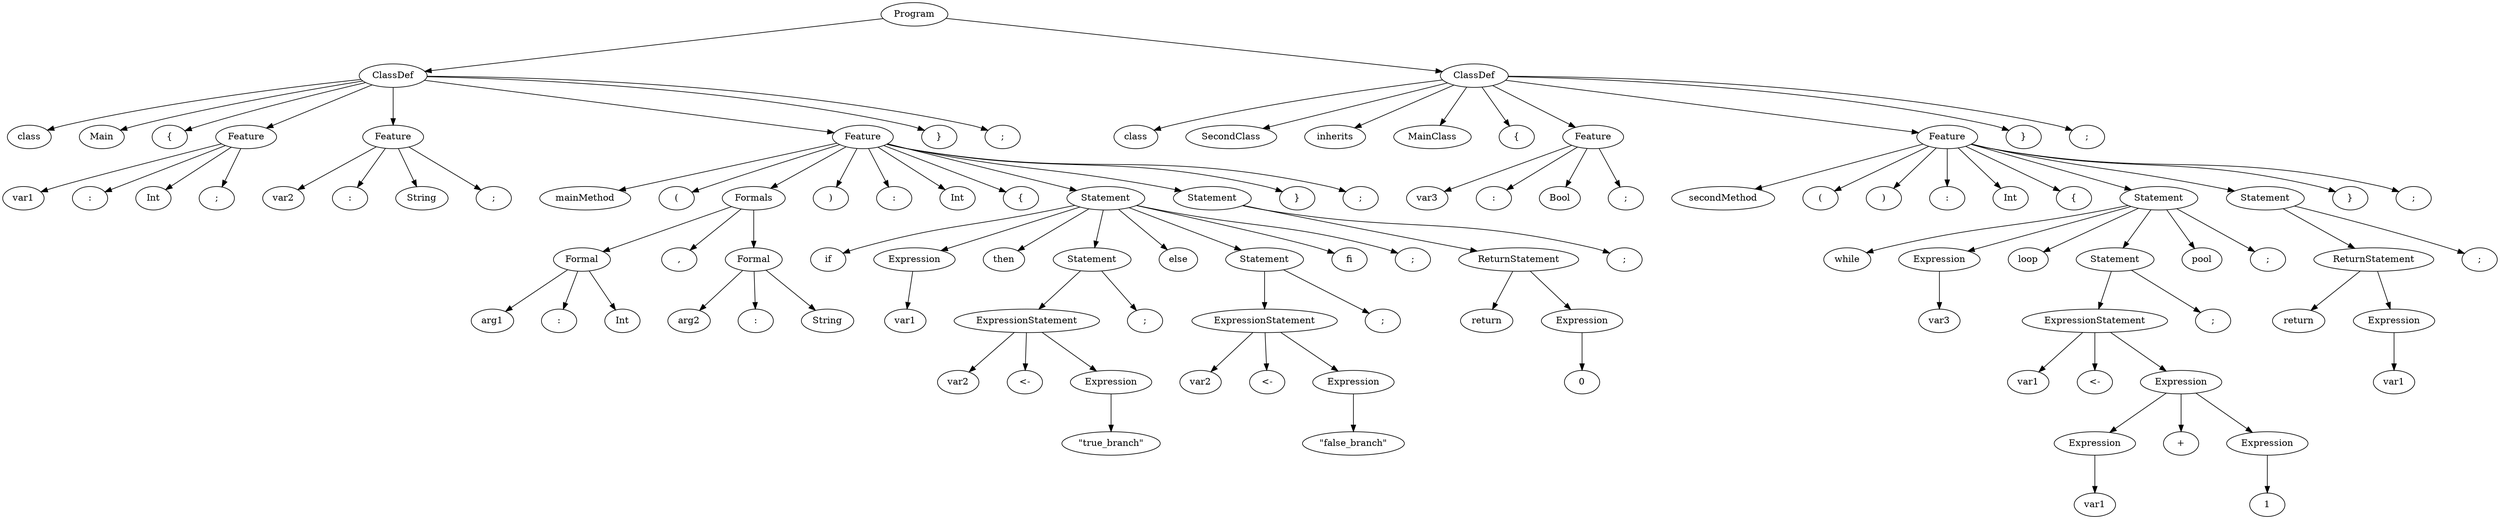 digraph tree {
rankdir=TB;
nodesep=0.6;
ranksep=0.8;
    "Program_2796501280000" [label="Program"];
    "ClassDef_2796502559184" [label="ClassDef"];
    "class_2796502838976" [label="class"];
    "Main_2796502839232" [label="Main"];
    "{_2796502839936" [label="{"];
    "Feature_2796502559296" [label="Feature"];
    "var1_2796502840896" [label="var1"];
    ":_2796502841280" [label=":"];
    "Int_2796502841472" [label="Int"];
    ";_2796502841536" [label=";"];
    "Feature_2796502559744" [label="Feature"];
    "var2_2796502840768" [label="var2"];
    ":_2796502841856" [label=":"];
    "String_2796502842112" [label="String"];
    ";_2796502842880" [label=";"];
    "Feature_2796502559856" [label="Feature"];
    "mainMethod_2796502843200" [label="mainMethod"];
    "(_2796502974528" [label="("];
    "Formals_2796502560080" [label="Formals"];
    "Formal_2796502560192" [label="Formal"];
    "arg1_2796502974592" [label="arg1"];
    ":_2796502974848" [label=":"];
    "Int_2796502975040" [label="Int"];
    ",_2796502975232" [label=","];
    "Formal_2796502560304" [label="Formal"];
    "arg2_2796502975360" [label="arg2"];
    ":_2796502975424" [label=":"];
    "String_2796502975616" [label="String"];
    ")_2796502975744" [label=")"];
    ":_2796502975808" [label=":"];
    "Int_2796502975936" [label="Int"];
    "{_2796502976320" [label="{"];
    "Statement_2796502560416" [label="Statement"];
    "if_2796502976704" [label="if"];
    "Expression_2796502560528" [label="Expression"];
    "var1_2796502976768" [label="var1"];
    "then_2796502980544" [label="then"];
    "Statement_2796502561200" [label="Statement"];
    "ExpressionStatement_2796502561312" [label="ExpressionStatement"];
    "var2_2796502979264" [label="var2"];
    "<-_2796502980608" [label="<-"];
    "Expression_2796502561424" [label="Expression"];
    "\\\"true_branch\\\"_2796502980672" [label="\"true_branch\""];
    ";_2796502981376" [label=";"];
    "else_2796502981440" [label="else"];
    "Statement_2796502561760" [label="Statement"];
    "ExpressionStatement_2796502561872" [label="ExpressionStatement"];
    "var2_2796502981504" [label="var2"];
    "<-_2796502981952" [label="<-"];
    "Expression_2796502561984" [label="Expression"];
    "\\\"false_branch\\\"_2796502982016" [label="\"false_branch\""];
    ";_2796502981888" [label=";"];
    "fi_2796502982272" [label="fi"];
    ";_2796502983104" [label=";"];
    "Statement_2796502562096" [label="Statement"];
    "ReturnStatement_2796502562208" [label="ReturnStatement"];
    "return_2796502983488" [label="return"];
    "Expression_2796502562320" [label="Expression"];
    "0_2796502983616" [label="0"];
    ";_2796502983936" [label=";"];
    "}_2796502984000" [label="}"];
    ";_2796502984064" [label=";"];
    "}_2796502984128" [label="}"];
    ";_2796502984192" [label=";"];
    "ClassDef_2796502562544" [label="ClassDef"];
    "class_2796502984384" [label="class"];
    "SecondClass_2796502985344" [label="SecondClass"];
    "inherits_2796502985408" [label="inherits"];
    "MainClass_2796502985472" [label="MainClass"];
    "{_2796502985536" [label="{"];
    "Feature_2796502562656" [label="Feature"];
    "var3_2796502985792" [label="var3"];
    ":_2796502985664" [label=":"];
    "Bool_2796502985920" [label="Bool"];
    ";_2796502985984" [label=";"];
    "Feature_2796502562768" [label="Feature"];
    "secondMethod_2796502986112" [label="secondMethod"];
    "(_2796502985728" [label="("];
    ")_2796502986176" [label=")"];
    ":_2796502986240" [label=":"];
    "Int_2796502986304" [label="Int"];
    "{_2796502987072" [label="{"];
    "Statement_2796502562880" [label="Statement"];
    "while_2796502987200" [label="while"];
    "Expression_2796502562992" [label="Expression"];
    "var3_2796502987776" [label="var3"];
    "loop_2796502987840" [label="loop"];
    "Statement_2796502563328" [label="Statement"];
    "ExpressionStatement_2796502563440" [label="ExpressionStatement"];
    "var1_2796502987712" [label="var1"];
    "<-_2796502988160" [label="<-"];
    "Expression_2796502564112" [label="Expression"];
    "Expression_2796502563552" [label="Expression"];
    "var1_2796502988480" [label="var1"];
    "+_2796502989568" [label="+"];
    "Expression_2796502564224" [label="Expression"];
    "1_2796502989696" [label="1"];
    ";_2796503073088" [label=";"];
    "pool_2796503072960" [label="pool"];
    ";_2796503073280" [label=";"];
    "Statement_2796502564448" [label="Statement"];
    "ReturnStatement_2796502564560" [label="ReturnStatement"];
    "return_2796503073216" [label="return"];
    "Expression_2796502564672" [label="Expression"];
    "var1_2796503073472" [label="var1"];
    ";_2796503073408" [label=";"];
    "}_2796503073536" [label="}"];
    ";_2796502986048" [label=";"];
    "}_2796503073600" [label="}"];
    ";_2796503073664" [label=";"];
    "Program_2796501280000" -> "ClassDef_2796502559184";
    "Program_2796501280000" -> "ClassDef_2796502562544";
    "ClassDef_2796502559184" -> "class_2796502838976";
    "ClassDef_2796502559184" -> "Main_2796502839232";
    "ClassDef_2796502559184" -> "{_2796502839936";
    "ClassDef_2796502559184" -> "Feature_2796502559296";
    "ClassDef_2796502559184" -> "Feature_2796502559744";
    "ClassDef_2796502559184" -> "Feature_2796502559856";
    "ClassDef_2796502559184" -> "}_2796502984128";
    "ClassDef_2796502559184" -> ";_2796502984192";
    "Feature_2796502559296" -> "var1_2796502840896";
    "Feature_2796502559296" -> ":_2796502841280";
    "Feature_2796502559296" -> "Int_2796502841472";
    "Feature_2796502559296" -> ";_2796502841536";
    "Feature_2796502559744" -> "var2_2796502840768";
    "Feature_2796502559744" -> ":_2796502841856";
    "Feature_2796502559744" -> "String_2796502842112";
    "Feature_2796502559744" -> ";_2796502842880";
    "Feature_2796502559856" -> "mainMethod_2796502843200";
    "Feature_2796502559856" -> "(_2796502974528";
    "Feature_2796502559856" -> "Formals_2796502560080";
    "Feature_2796502559856" -> ")_2796502975744";
    "Feature_2796502559856" -> ":_2796502975808";
    "Feature_2796502559856" -> "Int_2796502975936";
    "Feature_2796502559856" -> "{_2796502976320";
    "Feature_2796502559856" -> "Statement_2796502560416";
    "Feature_2796502559856" -> "Statement_2796502562096";
    "Feature_2796502559856" -> "}_2796502984000";
    "Feature_2796502559856" -> ";_2796502984064";
    "Formals_2796502560080" -> "Formal_2796502560192";
    "Formals_2796502560080" -> ",_2796502975232";
    "Formals_2796502560080" -> "Formal_2796502560304";
    "Formal_2796502560192" -> "arg1_2796502974592";
    "Formal_2796502560192" -> ":_2796502974848";
    "Formal_2796502560192" -> "Int_2796502975040";
    "Formal_2796502560304" -> "arg2_2796502975360";
    "Formal_2796502560304" -> ":_2796502975424";
    "Formal_2796502560304" -> "String_2796502975616";
    "Statement_2796502560416" -> "if_2796502976704";
    "Statement_2796502560416" -> "Expression_2796502560528";
    "Statement_2796502560416" -> "then_2796502980544";
    "Statement_2796502560416" -> "Statement_2796502561200";
    "Statement_2796502560416" -> "else_2796502981440";
    "Statement_2796502560416" -> "Statement_2796502561760";
    "Statement_2796502560416" -> "fi_2796502982272";
    "Statement_2796502560416" -> ";_2796502983104";
    "Expression_2796502560528" -> "var1_2796502976768";
    "Statement_2796502561200" -> "ExpressionStatement_2796502561312";
    "Statement_2796502561200" -> ";_2796502981376";
    "ExpressionStatement_2796502561312" -> "var2_2796502979264";
    "ExpressionStatement_2796502561312" -> "<-_2796502980608";
    "ExpressionStatement_2796502561312" -> "Expression_2796502561424";
    "Expression_2796502561424" -> "\\\"true_branch\\\"_2796502980672";
    "Statement_2796502561760" -> "ExpressionStatement_2796502561872";
    "Statement_2796502561760" -> ";_2796502981888";
    "ExpressionStatement_2796502561872" -> "var2_2796502981504";
    "ExpressionStatement_2796502561872" -> "<-_2796502981952";
    "ExpressionStatement_2796502561872" -> "Expression_2796502561984";
    "Expression_2796502561984" -> "\\\"false_branch\\\"_2796502982016";
    "Statement_2796502562096" -> "ReturnStatement_2796502562208";
    "Statement_2796502562096" -> ";_2796502983936";
    "ReturnStatement_2796502562208" -> "return_2796502983488";
    "ReturnStatement_2796502562208" -> "Expression_2796502562320";
    "Expression_2796502562320" -> "0_2796502983616";
    "ClassDef_2796502562544" -> "class_2796502984384";
    "ClassDef_2796502562544" -> "SecondClass_2796502985344";
    "ClassDef_2796502562544" -> "inherits_2796502985408";
    "ClassDef_2796502562544" -> "MainClass_2796502985472";
    "ClassDef_2796502562544" -> "{_2796502985536";
    "ClassDef_2796502562544" -> "Feature_2796502562656";
    "ClassDef_2796502562544" -> "Feature_2796502562768";
    "ClassDef_2796502562544" -> "}_2796503073600";
    "ClassDef_2796502562544" -> ";_2796503073664";
    "Feature_2796502562656" -> "var3_2796502985792";
    "Feature_2796502562656" -> ":_2796502985664";
    "Feature_2796502562656" -> "Bool_2796502985920";
    "Feature_2796502562656" -> ";_2796502985984";
    "Feature_2796502562768" -> "secondMethod_2796502986112";
    "Feature_2796502562768" -> "(_2796502985728";
    "Feature_2796502562768" -> ")_2796502986176";
    "Feature_2796502562768" -> ":_2796502986240";
    "Feature_2796502562768" -> "Int_2796502986304";
    "Feature_2796502562768" -> "{_2796502987072";
    "Feature_2796502562768" -> "Statement_2796502562880";
    "Feature_2796502562768" -> "Statement_2796502564448";
    "Feature_2796502562768" -> "}_2796503073536";
    "Feature_2796502562768" -> ";_2796502986048";
    "Statement_2796502562880" -> "while_2796502987200";
    "Statement_2796502562880" -> "Expression_2796502562992";
    "Statement_2796502562880" -> "loop_2796502987840";
    "Statement_2796502562880" -> "Statement_2796502563328";
    "Statement_2796502562880" -> "pool_2796503072960";
    "Statement_2796502562880" -> ";_2796503073280";
    "Expression_2796502562992" -> "var3_2796502987776";
    "Statement_2796502563328" -> "ExpressionStatement_2796502563440";
    "Statement_2796502563328" -> ";_2796503073088";
    "ExpressionStatement_2796502563440" -> "var1_2796502987712";
    "ExpressionStatement_2796502563440" -> "<-_2796502988160";
    "ExpressionStatement_2796502563440" -> "Expression_2796502564112";
    "Expression_2796502564112" -> "Expression_2796502563552";
    "Expression_2796502564112" -> "+_2796502989568";
    "Expression_2796502564112" -> "Expression_2796502564224";
    "Expression_2796502563552" -> "var1_2796502988480";
    "Expression_2796502564224" -> "1_2796502989696";
    "Statement_2796502564448" -> "ReturnStatement_2796502564560";
    "Statement_2796502564448" -> ";_2796503073408";
    "ReturnStatement_2796502564560" -> "return_2796503073216";
    "ReturnStatement_2796502564560" -> "Expression_2796502564672";
    "Expression_2796502564672" -> "var1_2796503073472";
}
